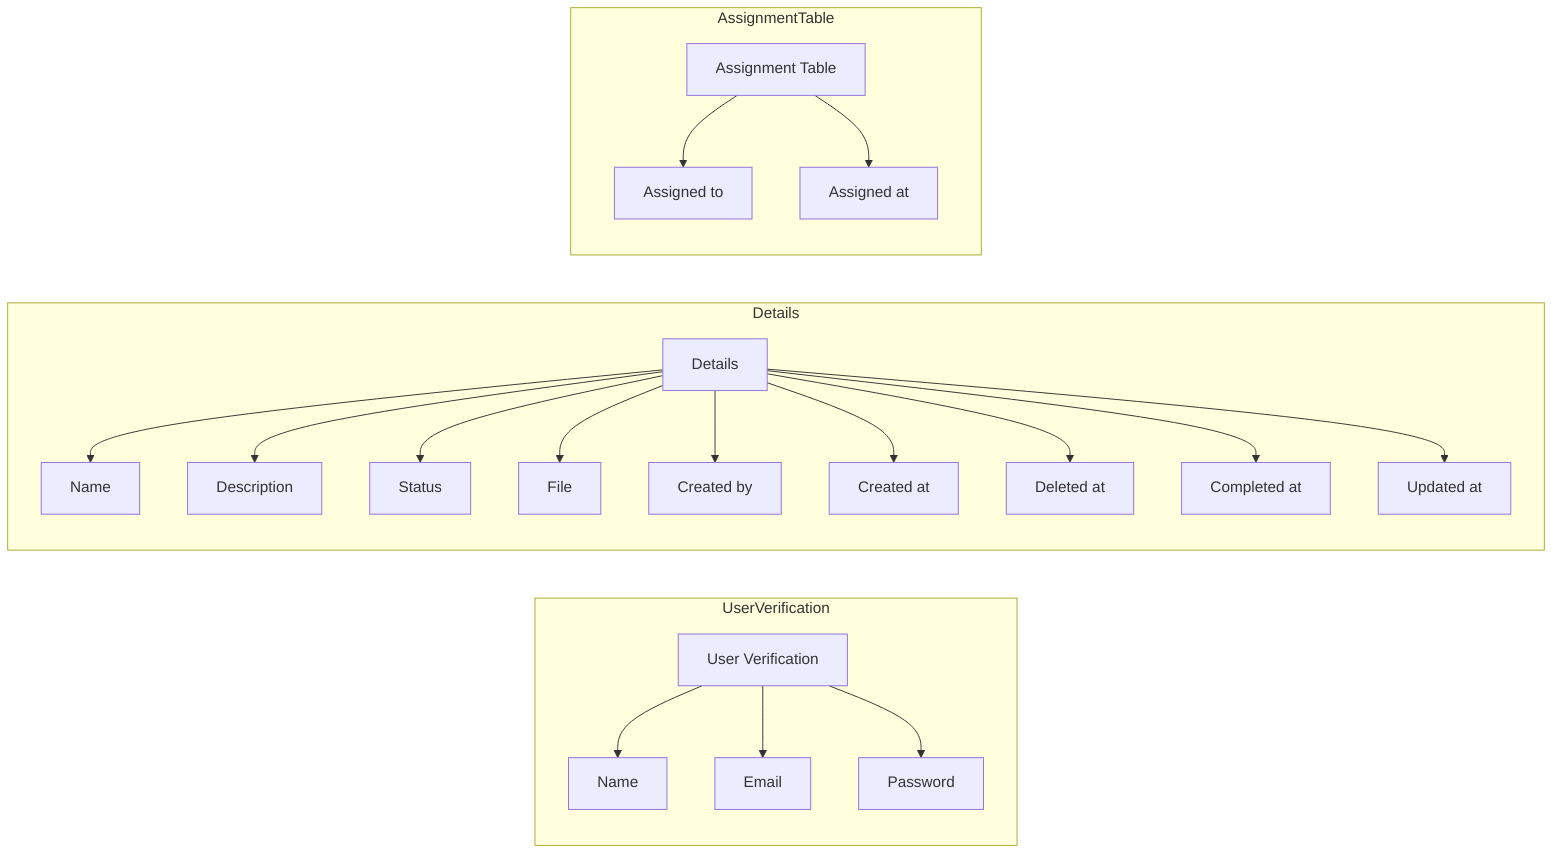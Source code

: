 flowchart LR
    subgraph UserVerification
        A["User Verification"] --> B["Name"]
        A --> C["Email"]
        A --> D["Password"]
    end

    subgraph Details
        E["Details"] --> F["Name"]
        E --> G["Description"]
        E --> H["Status"]
        E --> I["File"]
        E --> J["Created by"]
        E --> K["Created at"]
        E --> L["Deleted at"]
        E --> M["Completed at"]
        E --> N["Updated at"]
    end

    subgraph AssignmentTable
        O["Assignment Table"] --> P["Assigned to"]
        O --> Q["Assigned at"]
    end